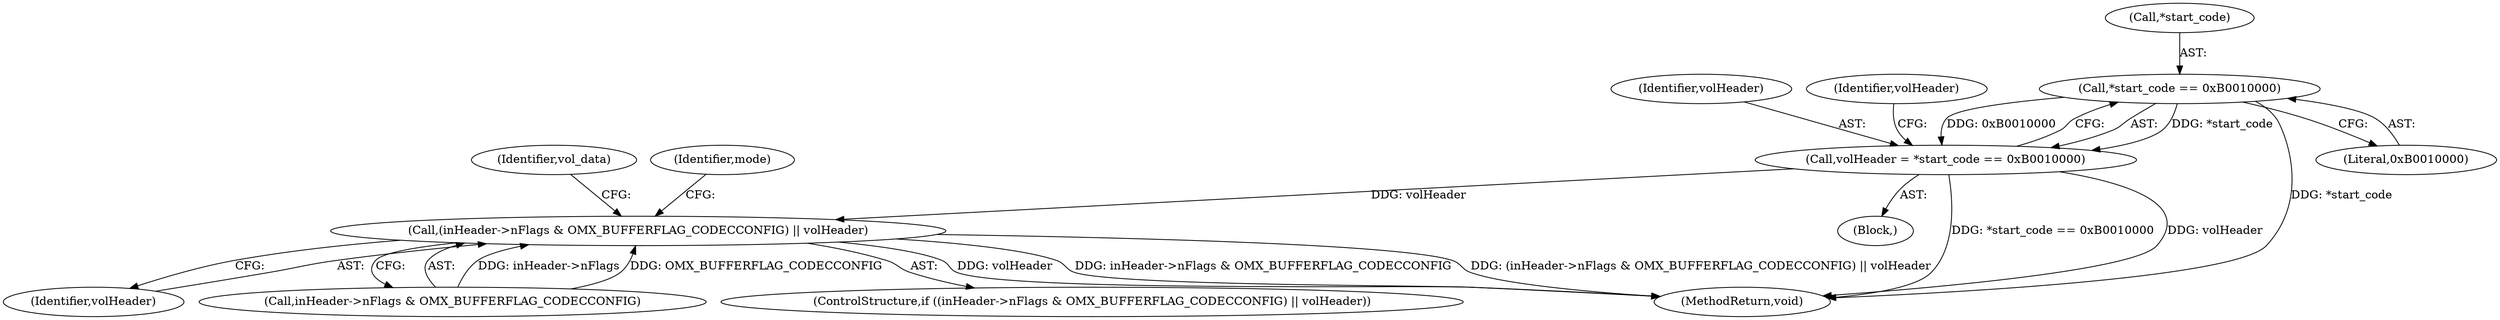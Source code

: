 digraph "0_Android_d4271b792bdad85a80e2b83ab34c4b30b74f53ec@pointer" {
"1000257" [label="(Call,*start_code == 0xB0010000)"];
"1000255" [label="(Call,volHeader = *start_code == 0xB0010000)"];
"1000284" [label="(Call,(inHeader->nFlags & OMX_BUFFERFLAG_CODECCONFIG) || volHeader)"];
"1000283" [label="(ControlStructure,if ((inHeader->nFlags & OMX_BUFFERFLAG_CODECCONFIG) || volHeader))"];
"1000255" [label="(Call,volHeader = *start_code == 0xB0010000)"];
"1000258" [label="(Call,*start_code)"];
"1000294" [label="(Identifier,vol_data)"];
"1000304" [label="(Identifier,mode)"];
"1000640" [label="(MethodReturn,void)"];
"1000257" [label="(Call,*start_code == 0xB0010000)"];
"1000290" [label="(Identifier,volHeader)"];
"1000285" [label="(Call,inHeader->nFlags & OMX_BUFFERFLAG_CODECCONFIG)"];
"1000256" [label="(Identifier,volHeader)"];
"1000260" [label="(Literal,0xB0010000)"];
"1000284" [label="(Call,(inHeader->nFlags & OMX_BUFFERFLAG_CODECCONFIG) || volHeader)"];
"1000129" [label="(Block,)"];
"1000262" [label="(Identifier,volHeader)"];
"1000257" -> "1000255"  [label="AST: "];
"1000257" -> "1000260"  [label="CFG: "];
"1000258" -> "1000257"  [label="AST: "];
"1000260" -> "1000257"  [label="AST: "];
"1000255" -> "1000257"  [label="CFG: "];
"1000257" -> "1000640"  [label="DDG: *start_code"];
"1000257" -> "1000255"  [label="DDG: *start_code"];
"1000257" -> "1000255"  [label="DDG: 0xB0010000"];
"1000255" -> "1000129"  [label="AST: "];
"1000256" -> "1000255"  [label="AST: "];
"1000262" -> "1000255"  [label="CFG: "];
"1000255" -> "1000640"  [label="DDG: *start_code == 0xB0010000"];
"1000255" -> "1000640"  [label="DDG: volHeader"];
"1000255" -> "1000284"  [label="DDG: volHeader"];
"1000284" -> "1000283"  [label="AST: "];
"1000284" -> "1000285"  [label="CFG: "];
"1000284" -> "1000290"  [label="CFG: "];
"1000285" -> "1000284"  [label="AST: "];
"1000290" -> "1000284"  [label="AST: "];
"1000294" -> "1000284"  [label="CFG: "];
"1000304" -> "1000284"  [label="CFG: "];
"1000284" -> "1000640"  [label="DDG: inHeader->nFlags & OMX_BUFFERFLAG_CODECCONFIG"];
"1000284" -> "1000640"  [label="DDG: (inHeader->nFlags & OMX_BUFFERFLAG_CODECCONFIG) || volHeader"];
"1000284" -> "1000640"  [label="DDG: volHeader"];
"1000285" -> "1000284"  [label="DDG: inHeader->nFlags"];
"1000285" -> "1000284"  [label="DDG: OMX_BUFFERFLAG_CODECCONFIG"];
}
